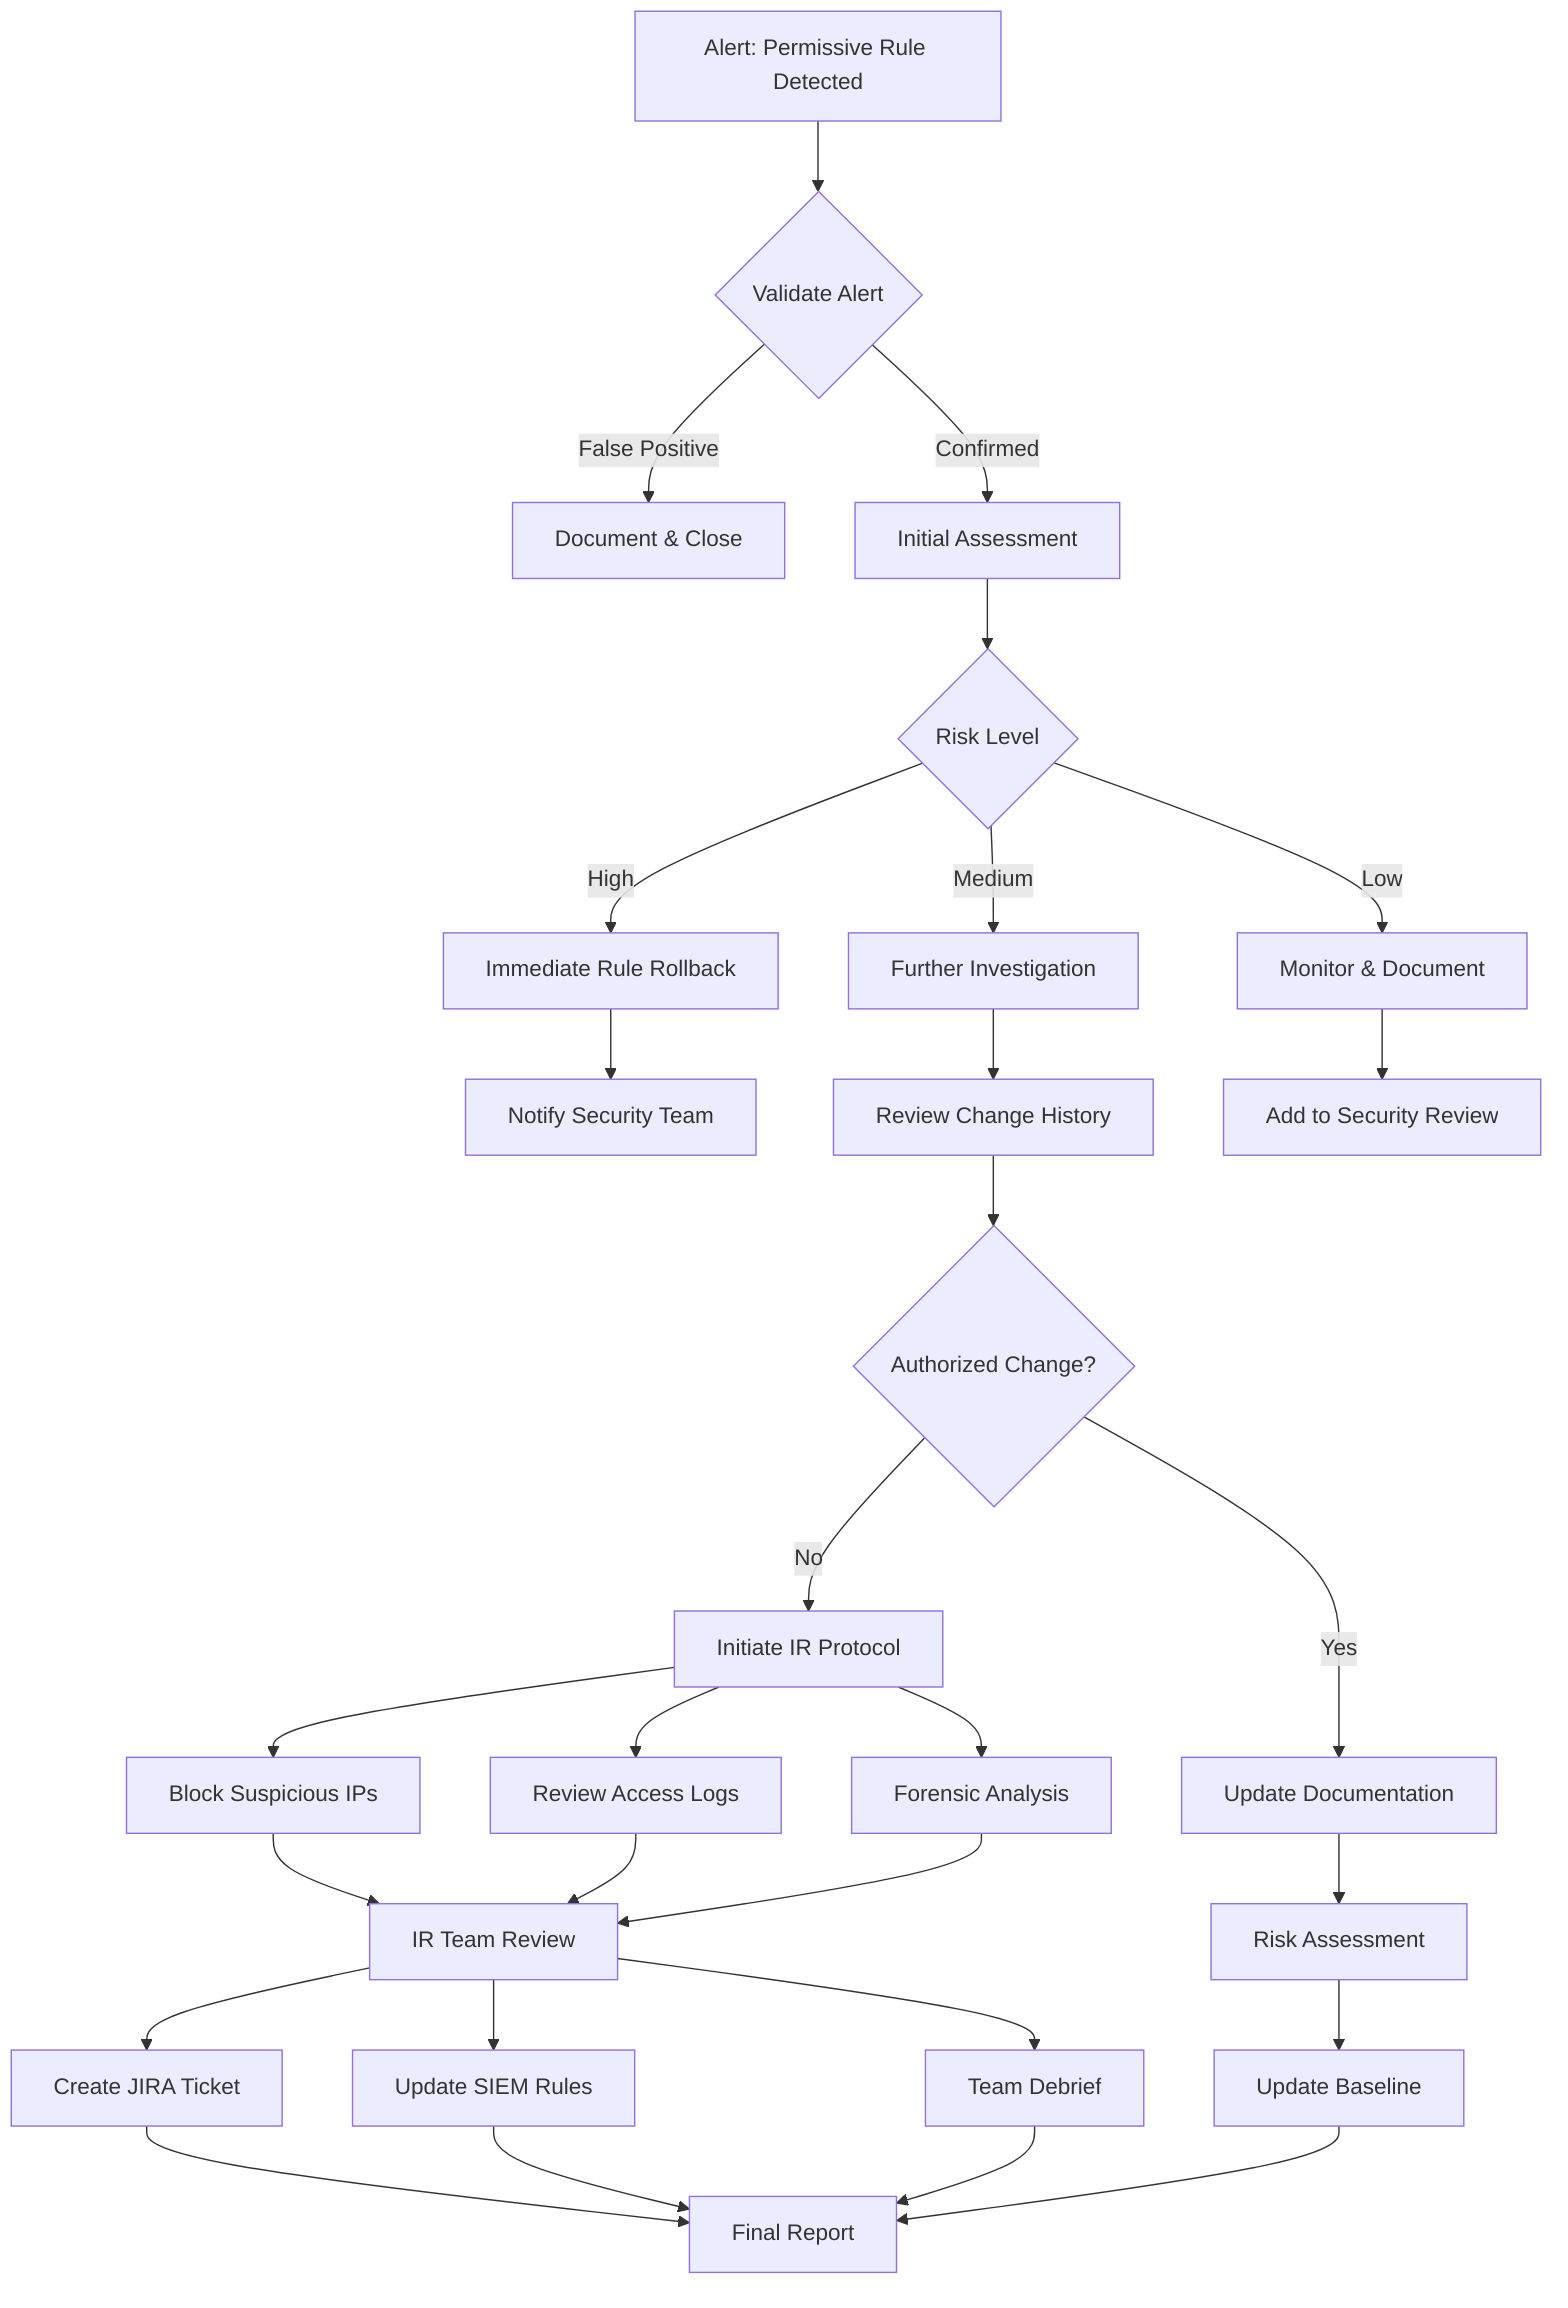 flowchart TD
    A[Alert: Permissive Rule Detected] --> B{Validate Alert}
    B -->|False Positive| C[Document & Close]
    B -->|Confirmed| D[Initial Assessment]
    D --> E{Risk Level}
    E -->|High| F[Immediate Rule Rollback]
    E -->|Medium| G[Further Investigation]
    E -->|Low| H[Monitor & Document]
    
    F --> I[Notify Security Team]
    G --> J[Review Change History]
    H --> K[Add to Security Review]
    
    J --> L{Authorized Change?}
    L -->|No| M[Initiate IR Protocol]
    L -->|Yes| N[Update Documentation]
    
    M --> O[Block Suspicious IPs]
    M --> P[Review Access Logs]
    M --> Q[Forensic Analysis]
    
    O & P & Q --> R[IR Team Review]
    R --> S[Create JIRA Ticket]
    R --> T[Update SIEM Rules]
    R --> U[Team Debrief]
    
    N --> V[Risk Assessment]
    V --> W[Update Baseline]
    
    S & T & U & W --> X[Final Report]
